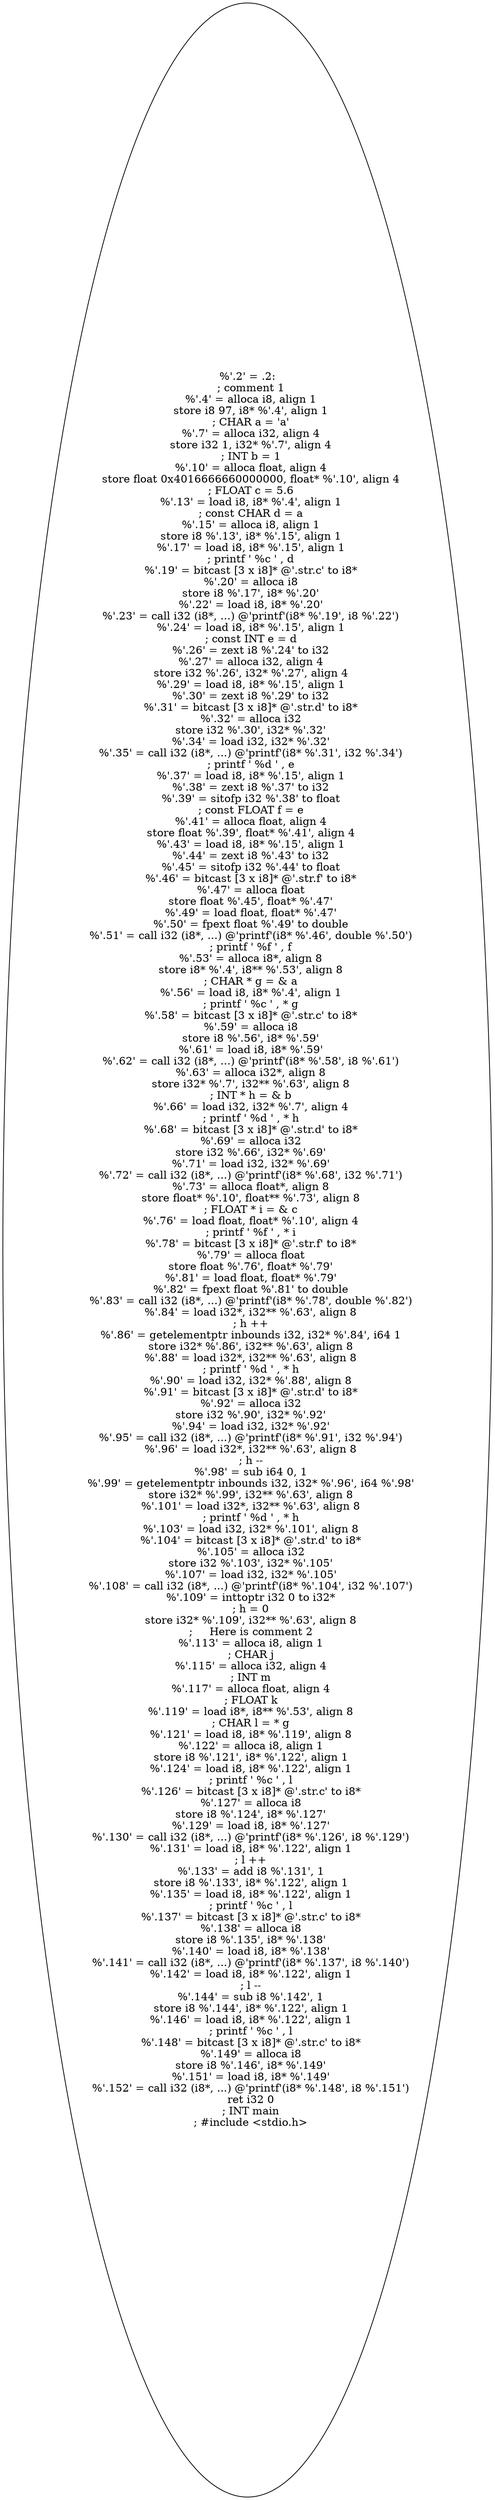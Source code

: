 digraph AST {
  "127805890329520" [label="%'.2' = .2:
  ; comment 1
  %'.4' = alloca i8, align 1
  store i8 97, i8* %'.4', align 1
  ; CHAR a = 'a'
  %'.7' = alloca i32, align 4
  store i32 1, i32* %'.7', align 4
  ; INT b = 1
  %'.10' = alloca float, align 4
  store float 0x4016666660000000, float* %'.10', align 4
  ; FLOAT c = 5.6
  %'.13' = load i8, i8* %'.4', align 1
  ; const CHAR d = a
  %'.15' = alloca i8, align 1
  store i8 %'.13', i8* %'.15', align 1
  %'.17' = load i8, i8* %'.15', align 1
  ; printf ' %c ' , d
  %'.19' = bitcast [3 x i8]* @'.str.c' to i8*
  %'.20' = alloca i8
  store i8 %'.17', i8* %'.20'
  %'.22' = load i8, i8* %'.20'
  %'.23' = call i32 (i8*, ...) @'printf'(i8* %'.19', i8 %'.22')
  %'.24' = load i8, i8* %'.15', align 1
  ; const INT e = d
  %'.26' = zext i8 %'.24' to i32
  %'.27' = alloca i32, align 4
  store i32 %'.26', i32* %'.27', align 4
  %'.29' = load i8, i8* %'.15', align 1
  %'.30' = zext i8 %'.29' to i32
  %'.31' = bitcast [3 x i8]* @'.str.d' to i8*
  %'.32' = alloca i32
  store i32 %'.30', i32* %'.32'
  %'.34' = load i32, i32* %'.32'
  %'.35' = call i32 (i8*, ...) @'printf'(i8* %'.31', i32 %'.34')
  ; printf ' %d ' , e
  %'.37' = load i8, i8* %'.15', align 1
  %'.38' = zext i8 %'.37' to i32
  %'.39' = sitofp i32 %'.38' to float
  ; const FLOAT f = e
  %'.41' = alloca float, align 4
  store float %'.39', float* %'.41', align 4
  %'.43' = load i8, i8* %'.15', align 1
  %'.44' = zext i8 %'.43' to i32
  %'.45' = sitofp i32 %'.44' to float
  %'.46' = bitcast [3 x i8]* @'.str.f' to i8*
  %'.47' = alloca float
  store float %'.45', float* %'.47'
  %'.49' = load float, float* %'.47'
  %'.50' = fpext float %'.49' to double
  %'.51' = call i32 (i8*, ...) @'printf'(i8* %'.46', double %'.50')
  ; printf ' %f ' , f
  %'.53' = alloca i8*, align 8
  store i8* %'.4', i8** %'.53', align 8
  ; CHAR * g = & a
  %'.56' = load i8, i8* %'.4', align 1
  ; printf ' %c ' , * g
  %'.58' = bitcast [3 x i8]* @'.str.c' to i8*
  %'.59' = alloca i8
  store i8 %'.56', i8* %'.59'
  %'.61' = load i8, i8* %'.59'
  %'.62' = call i32 (i8*, ...) @'printf'(i8* %'.58', i8 %'.61')
  %'.63' = alloca i32*, align 8
  store i32* %'.7', i32** %'.63', align 8
  ; INT * h = & b
  %'.66' = load i32, i32* %'.7', align 4
  ; printf ' %d ' , * h
  %'.68' = bitcast [3 x i8]* @'.str.d' to i8*
  %'.69' = alloca i32
  store i32 %'.66', i32* %'.69'
  %'.71' = load i32, i32* %'.69'
  %'.72' = call i32 (i8*, ...) @'printf'(i8* %'.68', i32 %'.71')
  %'.73' = alloca float*, align 8
  store float* %'.10', float** %'.73', align 8
  ; FLOAT * i = & c
  %'.76' = load float, float* %'.10', align 4
  ; printf ' %f ' , * i
  %'.78' = bitcast [3 x i8]* @'.str.f' to i8*
  %'.79' = alloca float
  store float %'.76', float* %'.79'
  %'.81' = load float, float* %'.79'
  %'.82' = fpext float %'.81' to double
  %'.83' = call i32 (i8*, ...) @'printf'(i8* %'.78', double %'.82')
  %'.84' = load i32*, i32** %'.63', align 8
  ; h ++
  %'.86' = getelementptr inbounds i32, i32* %'.84', i64 1
  store i32* %'.86', i32** %'.63', align 8
  %'.88' = load i32*, i32** %'.63', align 8
  ; printf ' %d ' , * h
  %'.90' = load i32, i32* %'.88', align 8
  %'.91' = bitcast [3 x i8]* @'.str.d' to i8*
  %'.92' = alloca i32
  store i32 %'.90', i32* %'.92'
  %'.94' = load i32, i32* %'.92'
  %'.95' = call i32 (i8*, ...) @'printf'(i8* %'.91', i32 %'.94')
  %'.96' = load i32*, i32** %'.63', align 8
  ; h --
  %'.98' = sub i64 0, 1
  %'.99' = getelementptr inbounds i32, i32* %'.96', i64 %'.98'
  store i32* %'.99', i32** %'.63', align 8
  %'.101' = load i32*, i32** %'.63', align 8
  ; printf ' %d ' , * h
  %'.103' = load i32, i32* %'.101', align 8
  %'.104' = bitcast [3 x i8]* @'.str.d' to i8*
  %'.105' = alloca i32
  store i32 %'.103', i32* %'.105'
  %'.107' = load i32, i32* %'.105'
  %'.108' = call i32 (i8*, ...) @'printf'(i8* %'.104', i32 %'.107')
  %'.109' = inttoptr i32 0 to i32*
  ; h = 0
  store i32* %'.109', i32** %'.63', align 8
  ;     Here is comment 2
  %'.113' = alloca i8, align 1
  ; CHAR j
  %'.115' = alloca i32, align 4
  ; INT m
  %'.117' = alloca float, align 4
  ; FLOAT k
  %'.119' = load i8*, i8** %'.53', align 8
  ; CHAR l = * g
  %'.121' = load i8, i8* %'.119', align 8
  %'.122' = alloca i8, align 1
  store i8 %'.121', i8* %'.122', align 1
  %'.124' = load i8, i8* %'.122', align 1
  ; printf ' %c ' , l
  %'.126' = bitcast [3 x i8]* @'.str.c' to i8*
  %'.127' = alloca i8
  store i8 %'.124', i8* %'.127'
  %'.129' = load i8, i8* %'.127'
  %'.130' = call i32 (i8*, ...) @'printf'(i8* %'.126', i8 %'.129')
  %'.131' = load i8, i8* %'.122', align 1
  ; l ++
  %'.133' = add i8 %'.131', 1
  store i8 %'.133', i8* %'.122', align 1
  %'.135' = load i8, i8* %'.122', align 1
  ; printf ' %c ' , l
  %'.137' = bitcast [3 x i8]* @'.str.c' to i8*
  %'.138' = alloca i8
  store i8 %'.135', i8* %'.138'
  %'.140' = load i8, i8* %'.138'
  %'.141' = call i32 (i8*, ...) @'printf'(i8* %'.137', i8 %'.140')
  %'.142' = load i8, i8* %'.122', align 1
  ; l --
  %'.144' = sub i8 %'.142', 1
  store i8 %'.144', i8* %'.122', align 1
  %'.146' = load i8, i8* %'.122', align 1
  ; printf ' %c ' , l
  %'.148' = bitcast [3 x i8]* @'.str.c' to i8*
  %'.149' = alloca i8
  store i8 %'.146', i8* %'.149'
  %'.151' = load i8, i8* %'.149'
  %'.152' = call i32 (i8*, ...) @'printf'(i8* %'.148', i8 %'.151')
  ret i32 0
  ; INT main
  ; #include <stdio.h>"];
}
